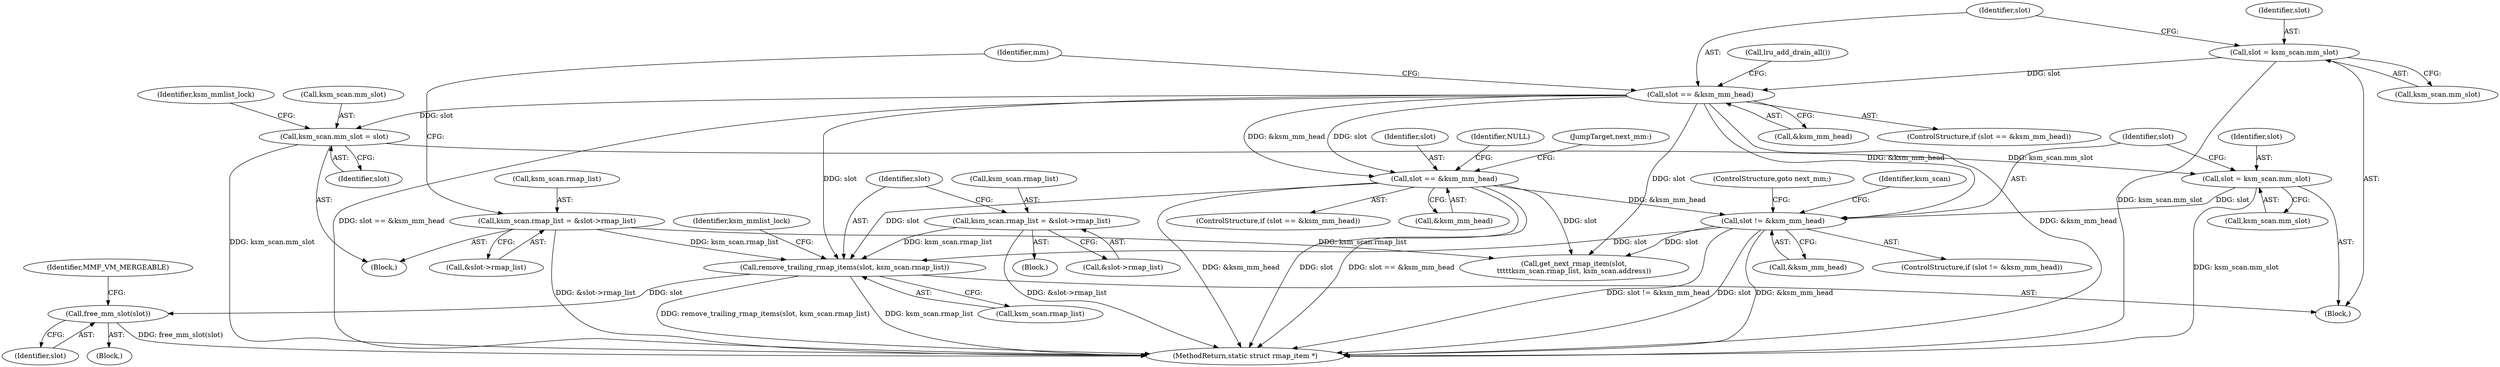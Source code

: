 digraph "0_linux_2b472611a32a72f4a118c069c2d62a1a3f087afd@API" {
"1000378" [label="(Call,free_mm_slot(slot))"];
"1000350" [label="(Call,remove_trailing_rmap_items(slot, ksm_scan.rmap_list))"];
"1000147" [label="(Call,slot == &ksm_mm_head)"];
"1000126" [label="(Call,slot == &ksm_mm_head)"];
"1000120" [label="(Call,slot = ksm_scan.mm_slot)"];
"1000409" [label="(Call,slot != &ksm_mm_head)"];
"1000403" [label="(Call,slot = ksm_scan.mm_slot)"];
"1000138" [label="(Call,ksm_scan.mm_slot = slot)"];
"1000342" [label="(Call,ksm_scan.rmap_list = &slot->rmap_list)"];
"1000159" [label="(Call,ksm_scan.rmap_list = &slot->rmap_list)"];
"1000336" [label="(Block,)"];
"1000409" [label="(Call,slot != &ksm_mm_head)"];
"1000378" [label="(Call,free_mm_slot(slot))"];
"1000289" [label="(Call,get_next_rmap_item(slot,\n\t\t\t\t\tksm_scan.rmap_list, ksm_scan.address))"];
"1000128" [label="(Call,&ksm_mm_head)"];
"1000168" [label="(Identifier,mm)"];
"1000420" [label="(MethodReturn,static struct rmap_item *)"];
"1000411" [label="(Call,&ksm_mm_head)"];
"1000416" [label="(Identifier,ksm_scan)"];
"1000343" [label="(Call,ksm_scan.rmap_list)"];
"1000342" [label="(Call,ksm_scan.rmap_list = &slot->rmap_list)"];
"1000152" [label="(Identifier,NULL)"];
"1000125" [label="(ControlStructure,if (slot == &ksm_mm_head))"];
"1000381" [label="(Identifier,MMF_VM_MERGEABLE)"];
"1000159" [label="(Call,ksm_scan.rmap_list = &slot->rmap_list)"];
"1000357" [label="(Identifier,ksm_mmlist_lock)"];
"1000120" [label="(Call,slot = ksm_scan.mm_slot)"];
"1000142" [label="(Identifier,slot)"];
"1000145" [label="(Identifier,ksm_mmlist_lock)"];
"1000408" [label="(ControlStructure,if (slot != &ksm_mm_head))"];
"1000138" [label="(Call,ksm_scan.mm_slot = slot)"];
"1000127" [label="(Identifier,slot)"];
"1000126" [label="(Call,slot == &ksm_mm_head)"];
"1000410" [label="(Identifier,slot)"];
"1000364" [label="(Block,)"];
"1000130" [label="(Block,)"];
"1000107" [label="(Block,)"];
"1000413" [label="(ControlStructure,goto next_mm;)"];
"1000405" [label="(Call,ksm_scan.mm_slot)"];
"1000146" [label="(ControlStructure,if (slot == &ksm_mm_head))"];
"1000351" [label="(Identifier,slot)"];
"1000121" [label="(Identifier,slot)"];
"1000139" [label="(Call,ksm_scan.mm_slot)"];
"1000352" [label="(Call,ksm_scan.rmap_list)"];
"1000346" [label="(Call,&slot->rmap_list)"];
"1000148" [label="(Identifier,slot)"];
"1000149" [label="(Call,&ksm_mm_head)"];
"1000153" [label="(JumpTarget,next_mm:)"];
"1000163" [label="(Call,&slot->rmap_list)"];
"1000350" [label="(Call,remove_trailing_rmap_items(slot, ksm_scan.rmap_list))"];
"1000122" [label="(Call,ksm_scan.mm_slot)"];
"1000147" [label="(Call,slot == &ksm_mm_head)"];
"1000404" [label="(Identifier,slot)"];
"1000160" [label="(Call,ksm_scan.rmap_list)"];
"1000131" [label="(Call,lru_add_drain_all())"];
"1000379" [label="(Identifier,slot)"];
"1000403" [label="(Call,slot = ksm_scan.mm_slot)"];
"1000378" -> "1000364"  [label="AST: "];
"1000378" -> "1000379"  [label="CFG: "];
"1000379" -> "1000378"  [label="AST: "];
"1000381" -> "1000378"  [label="CFG: "];
"1000378" -> "1000420"  [label="DDG: free_mm_slot(slot)"];
"1000350" -> "1000378"  [label="DDG: slot"];
"1000350" -> "1000107"  [label="AST: "];
"1000350" -> "1000352"  [label="CFG: "];
"1000351" -> "1000350"  [label="AST: "];
"1000352" -> "1000350"  [label="AST: "];
"1000357" -> "1000350"  [label="CFG: "];
"1000350" -> "1000420"  [label="DDG: remove_trailing_rmap_items(slot, ksm_scan.rmap_list)"];
"1000350" -> "1000420"  [label="DDG: ksm_scan.rmap_list"];
"1000147" -> "1000350"  [label="DDG: slot"];
"1000126" -> "1000350"  [label="DDG: slot"];
"1000409" -> "1000350"  [label="DDG: slot"];
"1000342" -> "1000350"  [label="DDG: ksm_scan.rmap_list"];
"1000159" -> "1000350"  [label="DDG: ksm_scan.rmap_list"];
"1000147" -> "1000146"  [label="AST: "];
"1000147" -> "1000149"  [label="CFG: "];
"1000148" -> "1000147"  [label="AST: "];
"1000149" -> "1000147"  [label="AST: "];
"1000152" -> "1000147"  [label="CFG: "];
"1000153" -> "1000147"  [label="CFG: "];
"1000147" -> "1000420"  [label="DDG: &ksm_mm_head"];
"1000147" -> "1000420"  [label="DDG: slot"];
"1000147" -> "1000420"  [label="DDG: slot == &ksm_mm_head"];
"1000126" -> "1000147"  [label="DDG: slot"];
"1000126" -> "1000147"  [label="DDG: &ksm_mm_head"];
"1000147" -> "1000289"  [label="DDG: slot"];
"1000147" -> "1000409"  [label="DDG: &ksm_mm_head"];
"1000126" -> "1000125"  [label="AST: "];
"1000126" -> "1000128"  [label="CFG: "];
"1000127" -> "1000126"  [label="AST: "];
"1000128" -> "1000126"  [label="AST: "];
"1000131" -> "1000126"  [label="CFG: "];
"1000168" -> "1000126"  [label="CFG: "];
"1000126" -> "1000420"  [label="DDG: slot == &ksm_mm_head"];
"1000126" -> "1000420"  [label="DDG: &ksm_mm_head"];
"1000120" -> "1000126"  [label="DDG: slot"];
"1000126" -> "1000138"  [label="DDG: slot"];
"1000126" -> "1000289"  [label="DDG: slot"];
"1000126" -> "1000409"  [label="DDG: &ksm_mm_head"];
"1000120" -> "1000107"  [label="AST: "];
"1000120" -> "1000122"  [label="CFG: "];
"1000121" -> "1000120"  [label="AST: "];
"1000122" -> "1000120"  [label="AST: "];
"1000127" -> "1000120"  [label="CFG: "];
"1000120" -> "1000420"  [label="DDG: ksm_scan.mm_slot"];
"1000409" -> "1000408"  [label="AST: "];
"1000409" -> "1000411"  [label="CFG: "];
"1000410" -> "1000409"  [label="AST: "];
"1000411" -> "1000409"  [label="AST: "];
"1000413" -> "1000409"  [label="CFG: "];
"1000416" -> "1000409"  [label="CFG: "];
"1000409" -> "1000420"  [label="DDG: &ksm_mm_head"];
"1000409" -> "1000420"  [label="DDG: slot != &ksm_mm_head"];
"1000409" -> "1000420"  [label="DDG: slot"];
"1000409" -> "1000289"  [label="DDG: slot"];
"1000403" -> "1000409"  [label="DDG: slot"];
"1000403" -> "1000107"  [label="AST: "];
"1000403" -> "1000405"  [label="CFG: "];
"1000404" -> "1000403"  [label="AST: "];
"1000405" -> "1000403"  [label="AST: "];
"1000410" -> "1000403"  [label="CFG: "];
"1000403" -> "1000420"  [label="DDG: ksm_scan.mm_slot"];
"1000138" -> "1000403"  [label="DDG: ksm_scan.mm_slot"];
"1000138" -> "1000130"  [label="AST: "];
"1000138" -> "1000142"  [label="CFG: "];
"1000139" -> "1000138"  [label="AST: "];
"1000142" -> "1000138"  [label="AST: "];
"1000145" -> "1000138"  [label="CFG: "];
"1000138" -> "1000420"  [label="DDG: ksm_scan.mm_slot"];
"1000342" -> "1000336"  [label="AST: "];
"1000342" -> "1000346"  [label="CFG: "];
"1000343" -> "1000342"  [label="AST: "];
"1000346" -> "1000342"  [label="AST: "];
"1000351" -> "1000342"  [label="CFG: "];
"1000342" -> "1000420"  [label="DDG: &slot->rmap_list"];
"1000159" -> "1000130"  [label="AST: "];
"1000159" -> "1000163"  [label="CFG: "];
"1000160" -> "1000159"  [label="AST: "];
"1000163" -> "1000159"  [label="AST: "];
"1000168" -> "1000159"  [label="CFG: "];
"1000159" -> "1000420"  [label="DDG: &slot->rmap_list"];
"1000159" -> "1000289"  [label="DDG: ksm_scan.rmap_list"];
}
